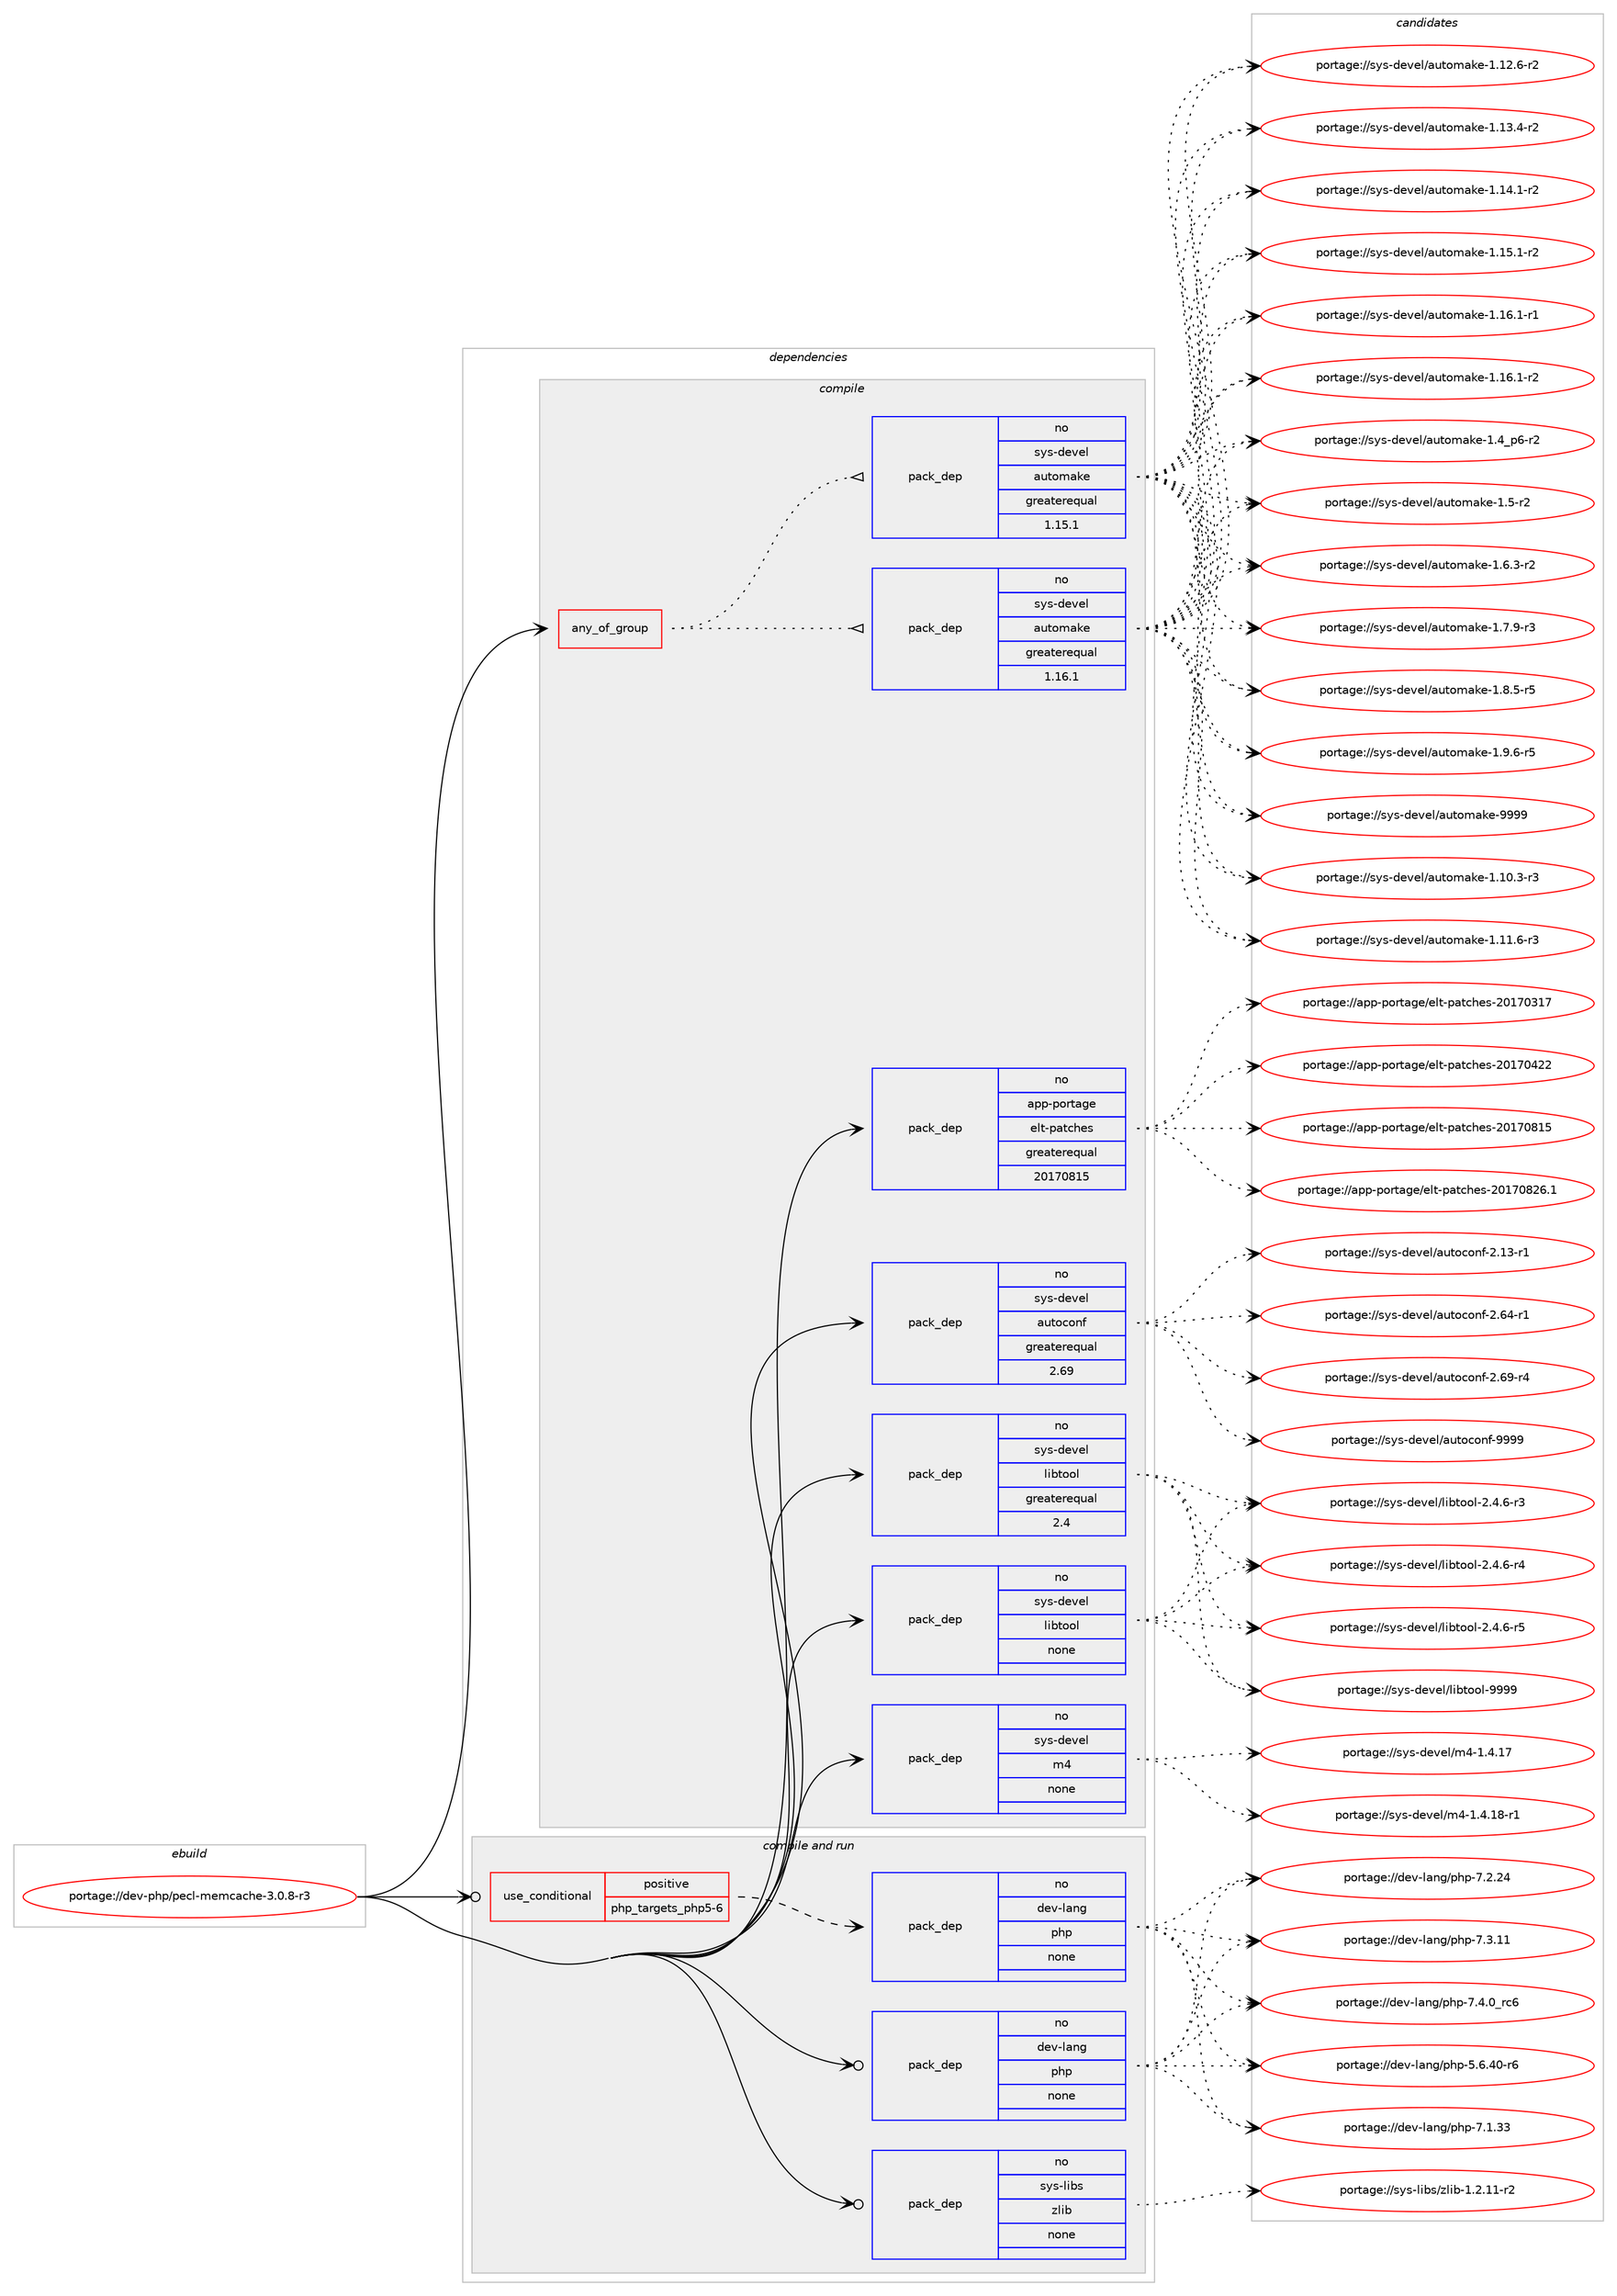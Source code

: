 digraph prolog {

# *************
# Graph options
# *************

newrank=true;
concentrate=true;
compound=true;
graph [rankdir=LR,fontname=Helvetica,fontsize=10,ranksep=1.5];#, ranksep=2.5, nodesep=0.2];
edge  [arrowhead=vee];
node  [fontname=Helvetica,fontsize=10];

# **********
# The ebuild
# **********

subgraph cluster_leftcol {
color=gray;
rank=same;
label=<<i>ebuild</i>>;
id [label="portage://dev-php/pecl-memcache-3.0.8-r3", color=red, width=4, href="../dev-php/pecl-memcache-3.0.8-r3.svg"];
}

# ****************
# The dependencies
# ****************

subgraph cluster_midcol {
color=gray;
label=<<i>dependencies</i>>;
subgraph cluster_compile {
fillcolor="#eeeeee";
style=filled;
label=<<i>compile</i>>;
subgraph any3174 {
dependency125368 [label=<<TABLE BORDER="0" CELLBORDER="1" CELLSPACING="0" CELLPADDING="4"><TR><TD CELLPADDING="10">any_of_group</TD></TR></TABLE>>, shape=none, color=red];subgraph pack97852 {
dependency125369 [label=<<TABLE BORDER="0" CELLBORDER="1" CELLSPACING="0" CELLPADDING="4" WIDTH="220"><TR><TD ROWSPAN="6" CELLPADDING="30">pack_dep</TD></TR><TR><TD WIDTH="110">no</TD></TR><TR><TD>sys-devel</TD></TR><TR><TD>automake</TD></TR><TR><TD>greaterequal</TD></TR><TR><TD>1.16.1</TD></TR></TABLE>>, shape=none, color=blue];
}
dependency125368:e -> dependency125369:w [weight=20,style="dotted",arrowhead="oinv"];
subgraph pack97853 {
dependency125370 [label=<<TABLE BORDER="0" CELLBORDER="1" CELLSPACING="0" CELLPADDING="4" WIDTH="220"><TR><TD ROWSPAN="6" CELLPADDING="30">pack_dep</TD></TR><TR><TD WIDTH="110">no</TD></TR><TR><TD>sys-devel</TD></TR><TR><TD>automake</TD></TR><TR><TD>greaterequal</TD></TR><TR><TD>1.15.1</TD></TR></TABLE>>, shape=none, color=blue];
}
dependency125368:e -> dependency125370:w [weight=20,style="dotted",arrowhead="oinv"];
}
id:e -> dependency125368:w [weight=20,style="solid",arrowhead="vee"];
subgraph pack97854 {
dependency125371 [label=<<TABLE BORDER="0" CELLBORDER="1" CELLSPACING="0" CELLPADDING="4" WIDTH="220"><TR><TD ROWSPAN="6" CELLPADDING="30">pack_dep</TD></TR><TR><TD WIDTH="110">no</TD></TR><TR><TD>app-portage</TD></TR><TR><TD>elt-patches</TD></TR><TR><TD>greaterequal</TD></TR><TR><TD>20170815</TD></TR></TABLE>>, shape=none, color=blue];
}
id:e -> dependency125371:w [weight=20,style="solid",arrowhead="vee"];
subgraph pack97855 {
dependency125372 [label=<<TABLE BORDER="0" CELLBORDER="1" CELLSPACING="0" CELLPADDING="4" WIDTH="220"><TR><TD ROWSPAN="6" CELLPADDING="30">pack_dep</TD></TR><TR><TD WIDTH="110">no</TD></TR><TR><TD>sys-devel</TD></TR><TR><TD>autoconf</TD></TR><TR><TD>greaterequal</TD></TR><TR><TD>2.69</TD></TR></TABLE>>, shape=none, color=blue];
}
id:e -> dependency125372:w [weight=20,style="solid",arrowhead="vee"];
subgraph pack97856 {
dependency125373 [label=<<TABLE BORDER="0" CELLBORDER="1" CELLSPACING="0" CELLPADDING="4" WIDTH="220"><TR><TD ROWSPAN="6" CELLPADDING="30">pack_dep</TD></TR><TR><TD WIDTH="110">no</TD></TR><TR><TD>sys-devel</TD></TR><TR><TD>libtool</TD></TR><TR><TD>greaterequal</TD></TR><TR><TD>2.4</TD></TR></TABLE>>, shape=none, color=blue];
}
id:e -> dependency125373:w [weight=20,style="solid",arrowhead="vee"];
subgraph pack97857 {
dependency125374 [label=<<TABLE BORDER="0" CELLBORDER="1" CELLSPACING="0" CELLPADDING="4" WIDTH="220"><TR><TD ROWSPAN="6" CELLPADDING="30">pack_dep</TD></TR><TR><TD WIDTH="110">no</TD></TR><TR><TD>sys-devel</TD></TR><TR><TD>libtool</TD></TR><TR><TD>none</TD></TR><TR><TD></TD></TR></TABLE>>, shape=none, color=blue];
}
id:e -> dependency125374:w [weight=20,style="solid",arrowhead="vee"];
subgraph pack97858 {
dependency125375 [label=<<TABLE BORDER="0" CELLBORDER="1" CELLSPACING="0" CELLPADDING="4" WIDTH="220"><TR><TD ROWSPAN="6" CELLPADDING="30">pack_dep</TD></TR><TR><TD WIDTH="110">no</TD></TR><TR><TD>sys-devel</TD></TR><TR><TD>m4</TD></TR><TR><TD>none</TD></TR><TR><TD></TD></TR></TABLE>>, shape=none, color=blue];
}
id:e -> dependency125375:w [weight=20,style="solid",arrowhead="vee"];
}
subgraph cluster_compileandrun {
fillcolor="#eeeeee";
style=filled;
label=<<i>compile and run</i>>;
subgraph cond24277 {
dependency125376 [label=<<TABLE BORDER="0" CELLBORDER="1" CELLSPACING="0" CELLPADDING="4"><TR><TD ROWSPAN="3" CELLPADDING="10">use_conditional</TD></TR><TR><TD>positive</TD></TR><TR><TD>php_targets_php5-6</TD></TR></TABLE>>, shape=none, color=red];
subgraph pack97859 {
dependency125377 [label=<<TABLE BORDER="0" CELLBORDER="1" CELLSPACING="0" CELLPADDING="4" WIDTH="220"><TR><TD ROWSPAN="6" CELLPADDING="30">pack_dep</TD></TR><TR><TD WIDTH="110">no</TD></TR><TR><TD>dev-lang</TD></TR><TR><TD>php</TD></TR><TR><TD>none</TD></TR><TR><TD></TD></TR></TABLE>>, shape=none, color=blue];
}
dependency125376:e -> dependency125377:w [weight=20,style="dashed",arrowhead="vee"];
}
id:e -> dependency125376:w [weight=20,style="solid",arrowhead="odotvee"];
subgraph pack97860 {
dependency125378 [label=<<TABLE BORDER="0" CELLBORDER="1" CELLSPACING="0" CELLPADDING="4" WIDTH="220"><TR><TD ROWSPAN="6" CELLPADDING="30">pack_dep</TD></TR><TR><TD WIDTH="110">no</TD></TR><TR><TD>dev-lang</TD></TR><TR><TD>php</TD></TR><TR><TD>none</TD></TR><TR><TD></TD></TR></TABLE>>, shape=none, color=blue];
}
id:e -> dependency125378:w [weight=20,style="solid",arrowhead="odotvee"];
subgraph pack97861 {
dependency125379 [label=<<TABLE BORDER="0" CELLBORDER="1" CELLSPACING="0" CELLPADDING="4" WIDTH="220"><TR><TD ROWSPAN="6" CELLPADDING="30">pack_dep</TD></TR><TR><TD WIDTH="110">no</TD></TR><TR><TD>sys-libs</TD></TR><TR><TD>zlib</TD></TR><TR><TD>none</TD></TR><TR><TD></TD></TR></TABLE>>, shape=none, color=blue];
}
id:e -> dependency125379:w [weight=20,style="solid",arrowhead="odotvee"];
}
subgraph cluster_run {
fillcolor="#eeeeee";
style=filled;
label=<<i>run</i>>;
}
}

# **************
# The candidates
# **************

subgraph cluster_choices {
rank=same;
color=gray;
label=<<i>candidates</i>>;

subgraph choice97852 {
color=black;
nodesep=1;
choiceportage11512111545100101118101108479711711611110997107101454946494846514511451 [label="portage://sys-devel/automake-1.10.3-r3", color=red, width=4,href="../sys-devel/automake-1.10.3-r3.svg"];
choiceportage11512111545100101118101108479711711611110997107101454946494946544511451 [label="portage://sys-devel/automake-1.11.6-r3", color=red, width=4,href="../sys-devel/automake-1.11.6-r3.svg"];
choiceportage11512111545100101118101108479711711611110997107101454946495046544511450 [label="portage://sys-devel/automake-1.12.6-r2", color=red, width=4,href="../sys-devel/automake-1.12.6-r2.svg"];
choiceportage11512111545100101118101108479711711611110997107101454946495146524511450 [label="portage://sys-devel/automake-1.13.4-r2", color=red, width=4,href="../sys-devel/automake-1.13.4-r2.svg"];
choiceportage11512111545100101118101108479711711611110997107101454946495246494511450 [label="portage://sys-devel/automake-1.14.1-r2", color=red, width=4,href="../sys-devel/automake-1.14.1-r2.svg"];
choiceportage11512111545100101118101108479711711611110997107101454946495346494511450 [label="portage://sys-devel/automake-1.15.1-r2", color=red, width=4,href="../sys-devel/automake-1.15.1-r2.svg"];
choiceportage11512111545100101118101108479711711611110997107101454946495446494511449 [label="portage://sys-devel/automake-1.16.1-r1", color=red, width=4,href="../sys-devel/automake-1.16.1-r1.svg"];
choiceportage11512111545100101118101108479711711611110997107101454946495446494511450 [label="portage://sys-devel/automake-1.16.1-r2", color=red, width=4,href="../sys-devel/automake-1.16.1-r2.svg"];
choiceportage115121115451001011181011084797117116111109971071014549465295112544511450 [label="portage://sys-devel/automake-1.4_p6-r2", color=red, width=4,href="../sys-devel/automake-1.4_p6-r2.svg"];
choiceportage11512111545100101118101108479711711611110997107101454946534511450 [label="portage://sys-devel/automake-1.5-r2", color=red, width=4,href="../sys-devel/automake-1.5-r2.svg"];
choiceportage115121115451001011181011084797117116111109971071014549465446514511450 [label="portage://sys-devel/automake-1.6.3-r2", color=red, width=4,href="../sys-devel/automake-1.6.3-r2.svg"];
choiceportage115121115451001011181011084797117116111109971071014549465546574511451 [label="portage://sys-devel/automake-1.7.9-r3", color=red, width=4,href="../sys-devel/automake-1.7.9-r3.svg"];
choiceportage115121115451001011181011084797117116111109971071014549465646534511453 [label="portage://sys-devel/automake-1.8.5-r5", color=red, width=4,href="../sys-devel/automake-1.8.5-r5.svg"];
choiceportage115121115451001011181011084797117116111109971071014549465746544511453 [label="portage://sys-devel/automake-1.9.6-r5", color=red, width=4,href="../sys-devel/automake-1.9.6-r5.svg"];
choiceportage115121115451001011181011084797117116111109971071014557575757 [label="portage://sys-devel/automake-9999", color=red, width=4,href="../sys-devel/automake-9999.svg"];
dependency125369:e -> choiceportage11512111545100101118101108479711711611110997107101454946494846514511451:w [style=dotted,weight="100"];
dependency125369:e -> choiceportage11512111545100101118101108479711711611110997107101454946494946544511451:w [style=dotted,weight="100"];
dependency125369:e -> choiceportage11512111545100101118101108479711711611110997107101454946495046544511450:w [style=dotted,weight="100"];
dependency125369:e -> choiceportage11512111545100101118101108479711711611110997107101454946495146524511450:w [style=dotted,weight="100"];
dependency125369:e -> choiceportage11512111545100101118101108479711711611110997107101454946495246494511450:w [style=dotted,weight="100"];
dependency125369:e -> choiceportage11512111545100101118101108479711711611110997107101454946495346494511450:w [style=dotted,weight="100"];
dependency125369:e -> choiceportage11512111545100101118101108479711711611110997107101454946495446494511449:w [style=dotted,weight="100"];
dependency125369:e -> choiceportage11512111545100101118101108479711711611110997107101454946495446494511450:w [style=dotted,weight="100"];
dependency125369:e -> choiceportage115121115451001011181011084797117116111109971071014549465295112544511450:w [style=dotted,weight="100"];
dependency125369:e -> choiceportage11512111545100101118101108479711711611110997107101454946534511450:w [style=dotted,weight="100"];
dependency125369:e -> choiceportage115121115451001011181011084797117116111109971071014549465446514511450:w [style=dotted,weight="100"];
dependency125369:e -> choiceportage115121115451001011181011084797117116111109971071014549465546574511451:w [style=dotted,weight="100"];
dependency125369:e -> choiceportage115121115451001011181011084797117116111109971071014549465646534511453:w [style=dotted,weight="100"];
dependency125369:e -> choiceportage115121115451001011181011084797117116111109971071014549465746544511453:w [style=dotted,weight="100"];
dependency125369:e -> choiceportage115121115451001011181011084797117116111109971071014557575757:w [style=dotted,weight="100"];
}
subgraph choice97853 {
color=black;
nodesep=1;
choiceportage11512111545100101118101108479711711611110997107101454946494846514511451 [label="portage://sys-devel/automake-1.10.3-r3", color=red, width=4,href="../sys-devel/automake-1.10.3-r3.svg"];
choiceportage11512111545100101118101108479711711611110997107101454946494946544511451 [label="portage://sys-devel/automake-1.11.6-r3", color=red, width=4,href="../sys-devel/automake-1.11.6-r3.svg"];
choiceportage11512111545100101118101108479711711611110997107101454946495046544511450 [label="portage://sys-devel/automake-1.12.6-r2", color=red, width=4,href="../sys-devel/automake-1.12.6-r2.svg"];
choiceportage11512111545100101118101108479711711611110997107101454946495146524511450 [label="portage://sys-devel/automake-1.13.4-r2", color=red, width=4,href="../sys-devel/automake-1.13.4-r2.svg"];
choiceportage11512111545100101118101108479711711611110997107101454946495246494511450 [label="portage://sys-devel/automake-1.14.1-r2", color=red, width=4,href="../sys-devel/automake-1.14.1-r2.svg"];
choiceportage11512111545100101118101108479711711611110997107101454946495346494511450 [label="portage://sys-devel/automake-1.15.1-r2", color=red, width=4,href="../sys-devel/automake-1.15.1-r2.svg"];
choiceportage11512111545100101118101108479711711611110997107101454946495446494511449 [label="portage://sys-devel/automake-1.16.1-r1", color=red, width=4,href="../sys-devel/automake-1.16.1-r1.svg"];
choiceportage11512111545100101118101108479711711611110997107101454946495446494511450 [label="portage://sys-devel/automake-1.16.1-r2", color=red, width=4,href="../sys-devel/automake-1.16.1-r2.svg"];
choiceportage115121115451001011181011084797117116111109971071014549465295112544511450 [label="portage://sys-devel/automake-1.4_p6-r2", color=red, width=4,href="../sys-devel/automake-1.4_p6-r2.svg"];
choiceportage11512111545100101118101108479711711611110997107101454946534511450 [label="portage://sys-devel/automake-1.5-r2", color=red, width=4,href="../sys-devel/automake-1.5-r2.svg"];
choiceportage115121115451001011181011084797117116111109971071014549465446514511450 [label="portage://sys-devel/automake-1.6.3-r2", color=red, width=4,href="../sys-devel/automake-1.6.3-r2.svg"];
choiceportage115121115451001011181011084797117116111109971071014549465546574511451 [label="portage://sys-devel/automake-1.7.9-r3", color=red, width=4,href="../sys-devel/automake-1.7.9-r3.svg"];
choiceportage115121115451001011181011084797117116111109971071014549465646534511453 [label="portage://sys-devel/automake-1.8.5-r5", color=red, width=4,href="../sys-devel/automake-1.8.5-r5.svg"];
choiceportage115121115451001011181011084797117116111109971071014549465746544511453 [label="portage://sys-devel/automake-1.9.6-r5", color=red, width=4,href="../sys-devel/automake-1.9.6-r5.svg"];
choiceportage115121115451001011181011084797117116111109971071014557575757 [label="portage://sys-devel/automake-9999", color=red, width=4,href="../sys-devel/automake-9999.svg"];
dependency125370:e -> choiceportage11512111545100101118101108479711711611110997107101454946494846514511451:w [style=dotted,weight="100"];
dependency125370:e -> choiceportage11512111545100101118101108479711711611110997107101454946494946544511451:w [style=dotted,weight="100"];
dependency125370:e -> choiceportage11512111545100101118101108479711711611110997107101454946495046544511450:w [style=dotted,weight="100"];
dependency125370:e -> choiceportage11512111545100101118101108479711711611110997107101454946495146524511450:w [style=dotted,weight="100"];
dependency125370:e -> choiceportage11512111545100101118101108479711711611110997107101454946495246494511450:w [style=dotted,weight="100"];
dependency125370:e -> choiceportage11512111545100101118101108479711711611110997107101454946495346494511450:w [style=dotted,weight="100"];
dependency125370:e -> choiceportage11512111545100101118101108479711711611110997107101454946495446494511449:w [style=dotted,weight="100"];
dependency125370:e -> choiceportage11512111545100101118101108479711711611110997107101454946495446494511450:w [style=dotted,weight="100"];
dependency125370:e -> choiceportage115121115451001011181011084797117116111109971071014549465295112544511450:w [style=dotted,weight="100"];
dependency125370:e -> choiceportage11512111545100101118101108479711711611110997107101454946534511450:w [style=dotted,weight="100"];
dependency125370:e -> choiceportage115121115451001011181011084797117116111109971071014549465446514511450:w [style=dotted,weight="100"];
dependency125370:e -> choiceportage115121115451001011181011084797117116111109971071014549465546574511451:w [style=dotted,weight="100"];
dependency125370:e -> choiceportage115121115451001011181011084797117116111109971071014549465646534511453:w [style=dotted,weight="100"];
dependency125370:e -> choiceportage115121115451001011181011084797117116111109971071014549465746544511453:w [style=dotted,weight="100"];
dependency125370:e -> choiceportage115121115451001011181011084797117116111109971071014557575757:w [style=dotted,weight="100"];
}
subgraph choice97854 {
color=black;
nodesep=1;
choiceportage97112112451121111141169710310147101108116451129711699104101115455048495548514955 [label="portage://app-portage/elt-patches-20170317", color=red, width=4,href="../app-portage/elt-patches-20170317.svg"];
choiceportage97112112451121111141169710310147101108116451129711699104101115455048495548525050 [label="portage://app-portage/elt-patches-20170422", color=red, width=4,href="../app-portage/elt-patches-20170422.svg"];
choiceportage97112112451121111141169710310147101108116451129711699104101115455048495548564953 [label="portage://app-portage/elt-patches-20170815", color=red, width=4,href="../app-portage/elt-patches-20170815.svg"];
choiceportage971121124511211111411697103101471011081164511297116991041011154550484955485650544649 [label="portage://app-portage/elt-patches-20170826.1", color=red, width=4,href="../app-portage/elt-patches-20170826.1.svg"];
dependency125371:e -> choiceportage97112112451121111141169710310147101108116451129711699104101115455048495548514955:w [style=dotted,weight="100"];
dependency125371:e -> choiceportage97112112451121111141169710310147101108116451129711699104101115455048495548525050:w [style=dotted,weight="100"];
dependency125371:e -> choiceportage97112112451121111141169710310147101108116451129711699104101115455048495548564953:w [style=dotted,weight="100"];
dependency125371:e -> choiceportage971121124511211111411697103101471011081164511297116991041011154550484955485650544649:w [style=dotted,weight="100"];
}
subgraph choice97855 {
color=black;
nodesep=1;
choiceportage1151211154510010111810110847971171161119911111010245504649514511449 [label="portage://sys-devel/autoconf-2.13-r1", color=red, width=4,href="../sys-devel/autoconf-2.13-r1.svg"];
choiceportage1151211154510010111810110847971171161119911111010245504654524511449 [label="portage://sys-devel/autoconf-2.64-r1", color=red, width=4,href="../sys-devel/autoconf-2.64-r1.svg"];
choiceportage1151211154510010111810110847971171161119911111010245504654574511452 [label="portage://sys-devel/autoconf-2.69-r4", color=red, width=4,href="../sys-devel/autoconf-2.69-r4.svg"];
choiceportage115121115451001011181011084797117116111991111101024557575757 [label="portage://sys-devel/autoconf-9999", color=red, width=4,href="../sys-devel/autoconf-9999.svg"];
dependency125372:e -> choiceportage1151211154510010111810110847971171161119911111010245504649514511449:w [style=dotted,weight="100"];
dependency125372:e -> choiceportage1151211154510010111810110847971171161119911111010245504654524511449:w [style=dotted,weight="100"];
dependency125372:e -> choiceportage1151211154510010111810110847971171161119911111010245504654574511452:w [style=dotted,weight="100"];
dependency125372:e -> choiceportage115121115451001011181011084797117116111991111101024557575757:w [style=dotted,weight="100"];
}
subgraph choice97856 {
color=black;
nodesep=1;
choiceportage1151211154510010111810110847108105981161111111084550465246544511451 [label="portage://sys-devel/libtool-2.4.6-r3", color=red, width=4,href="../sys-devel/libtool-2.4.6-r3.svg"];
choiceportage1151211154510010111810110847108105981161111111084550465246544511452 [label="portage://sys-devel/libtool-2.4.6-r4", color=red, width=4,href="../sys-devel/libtool-2.4.6-r4.svg"];
choiceportage1151211154510010111810110847108105981161111111084550465246544511453 [label="portage://sys-devel/libtool-2.4.6-r5", color=red, width=4,href="../sys-devel/libtool-2.4.6-r5.svg"];
choiceportage1151211154510010111810110847108105981161111111084557575757 [label="portage://sys-devel/libtool-9999", color=red, width=4,href="../sys-devel/libtool-9999.svg"];
dependency125373:e -> choiceportage1151211154510010111810110847108105981161111111084550465246544511451:w [style=dotted,weight="100"];
dependency125373:e -> choiceportage1151211154510010111810110847108105981161111111084550465246544511452:w [style=dotted,weight="100"];
dependency125373:e -> choiceportage1151211154510010111810110847108105981161111111084550465246544511453:w [style=dotted,weight="100"];
dependency125373:e -> choiceportage1151211154510010111810110847108105981161111111084557575757:w [style=dotted,weight="100"];
}
subgraph choice97857 {
color=black;
nodesep=1;
choiceportage1151211154510010111810110847108105981161111111084550465246544511451 [label="portage://sys-devel/libtool-2.4.6-r3", color=red, width=4,href="../sys-devel/libtool-2.4.6-r3.svg"];
choiceportage1151211154510010111810110847108105981161111111084550465246544511452 [label="portage://sys-devel/libtool-2.4.6-r4", color=red, width=4,href="../sys-devel/libtool-2.4.6-r4.svg"];
choiceportage1151211154510010111810110847108105981161111111084550465246544511453 [label="portage://sys-devel/libtool-2.4.6-r5", color=red, width=4,href="../sys-devel/libtool-2.4.6-r5.svg"];
choiceportage1151211154510010111810110847108105981161111111084557575757 [label="portage://sys-devel/libtool-9999", color=red, width=4,href="../sys-devel/libtool-9999.svg"];
dependency125374:e -> choiceportage1151211154510010111810110847108105981161111111084550465246544511451:w [style=dotted,weight="100"];
dependency125374:e -> choiceportage1151211154510010111810110847108105981161111111084550465246544511452:w [style=dotted,weight="100"];
dependency125374:e -> choiceportage1151211154510010111810110847108105981161111111084550465246544511453:w [style=dotted,weight="100"];
dependency125374:e -> choiceportage1151211154510010111810110847108105981161111111084557575757:w [style=dotted,weight="100"];
}
subgraph choice97858 {
color=black;
nodesep=1;
choiceportage11512111545100101118101108471095245494652464955 [label="portage://sys-devel/m4-1.4.17", color=red, width=4,href="../sys-devel/m4-1.4.17.svg"];
choiceportage115121115451001011181011084710952454946524649564511449 [label="portage://sys-devel/m4-1.4.18-r1", color=red, width=4,href="../sys-devel/m4-1.4.18-r1.svg"];
dependency125375:e -> choiceportage11512111545100101118101108471095245494652464955:w [style=dotted,weight="100"];
dependency125375:e -> choiceportage115121115451001011181011084710952454946524649564511449:w [style=dotted,weight="100"];
}
subgraph choice97859 {
color=black;
nodesep=1;
choiceportage100101118451089711010347112104112455346544652484511454 [label="portage://dev-lang/php-5.6.40-r6", color=red, width=4,href="../dev-lang/php-5.6.40-r6.svg"];
choiceportage10010111845108971101034711210411245554649465151 [label="portage://dev-lang/php-7.1.33", color=red, width=4,href="../dev-lang/php-7.1.33.svg"];
choiceportage10010111845108971101034711210411245554650465052 [label="portage://dev-lang/php-7.2.24", color=red, width=4,href="../dev-lang/php-7.2.24.svg"];
choiceportage10010111845108971101034711210411245554651464949 [label="portage://dev-lang/php-7.3.11", color=red, width=4,href="../dev-lang/php-7.3.11.svg"];
choiceportage100101118451089711010347112104112455546524648951149954 [label="portage://dev-lang/php-7.4.0_rc6", color=red, width=4,href="../dev-lang/php-7.4.0_rc6.svg"];
dependency125377:e -> choiceportage100101118451089711010347112104112455346544652484511454:w [style=dotted,weight="100"];
dependency125377:e -> choiceportage10010111845108971101034711210411245554649465151:w [style=dotted,weight="100"];
dependency125377:e -> choiceportage10010111845108971101034711210411245554650465052:w [style=dotted,weight="100"];
dependency125377:e -> choiceportage10010111845108971101034711210411245554651464949:w [style=dotted,weight="100"];
dependency125377:e -> choiceportage100101118451089711010347112104112455546524648951149954:w [style=dotted,weight="100"];
}
subgraph choice97860 {
color=black;
nodesep=1;
choiceportage100101118451089711010347112104112455346544652484511454 [label="portage://dev-lang/php-5.6.40-r6", color=red, width=4,href="../dev-lang/php-5.6.40-r6.svg"];
choiceportage10010111845108971101034711210411245554649465151 [label="portage://dev-lang/php-7.1.33", color=red, width=4,href="../dev-lang/php-7.1.33.svg"];
choiceportage10010111845108971101034711210411245554650465052 [label="portage://dev-lang/php-7.2.24", color=red, width=4,href="../dev-lang/php-7.2.24.svg"];
choiceportage10010111845108971101034711210411245554651464949 [label="portage://dev-lang/php-7.3.11", color=red, width=4,href="../dev-lang/php-7.3.11.svg"];
choiceportage100101118451089711010347112104112455546524648951149954 [label="portage://dev-lang/php-7.4.0_rc6", color=red, width=4,href="../dev-lang/php-7.4.0_rc6.svg"];
dependency125378:e -> choiceportage100101118451089711010347112104112455346544652484511454:w [style=dotted,weight="100"];
dependency125378:e -> choiceportage10010111845108971101034711210411245554649465151:w [style=dotted,weight="100"];
dependency125378:e -> choiceportage10010111845108971101034711210411245554650465052:w [style=dotted,weight="100"];
dependency125378:e -> choiceportage10010111845108971101034711210411245554651464949:w [style=dotted,weight="100"];
dependency125378:e -> choiceportage100101118451089711010347112104112455546524648951149954:w [style=dotted,weight="100"];
}
subgraph choice97861 {
color=black;
nodesep=1;
choiceportage11512111545108105981154712210810598454946504649494511450 [label="portage://sys-libs/zlib-1.2.11-r2", color=red, width=4,href="../sys-libs/zlib-1.2.11-r2.svg"];
dependency125379:e -> choiceportage11512111545108105981154712210810598454946504649494511450:w [style=dotted,weight="100"];
}
}

}

